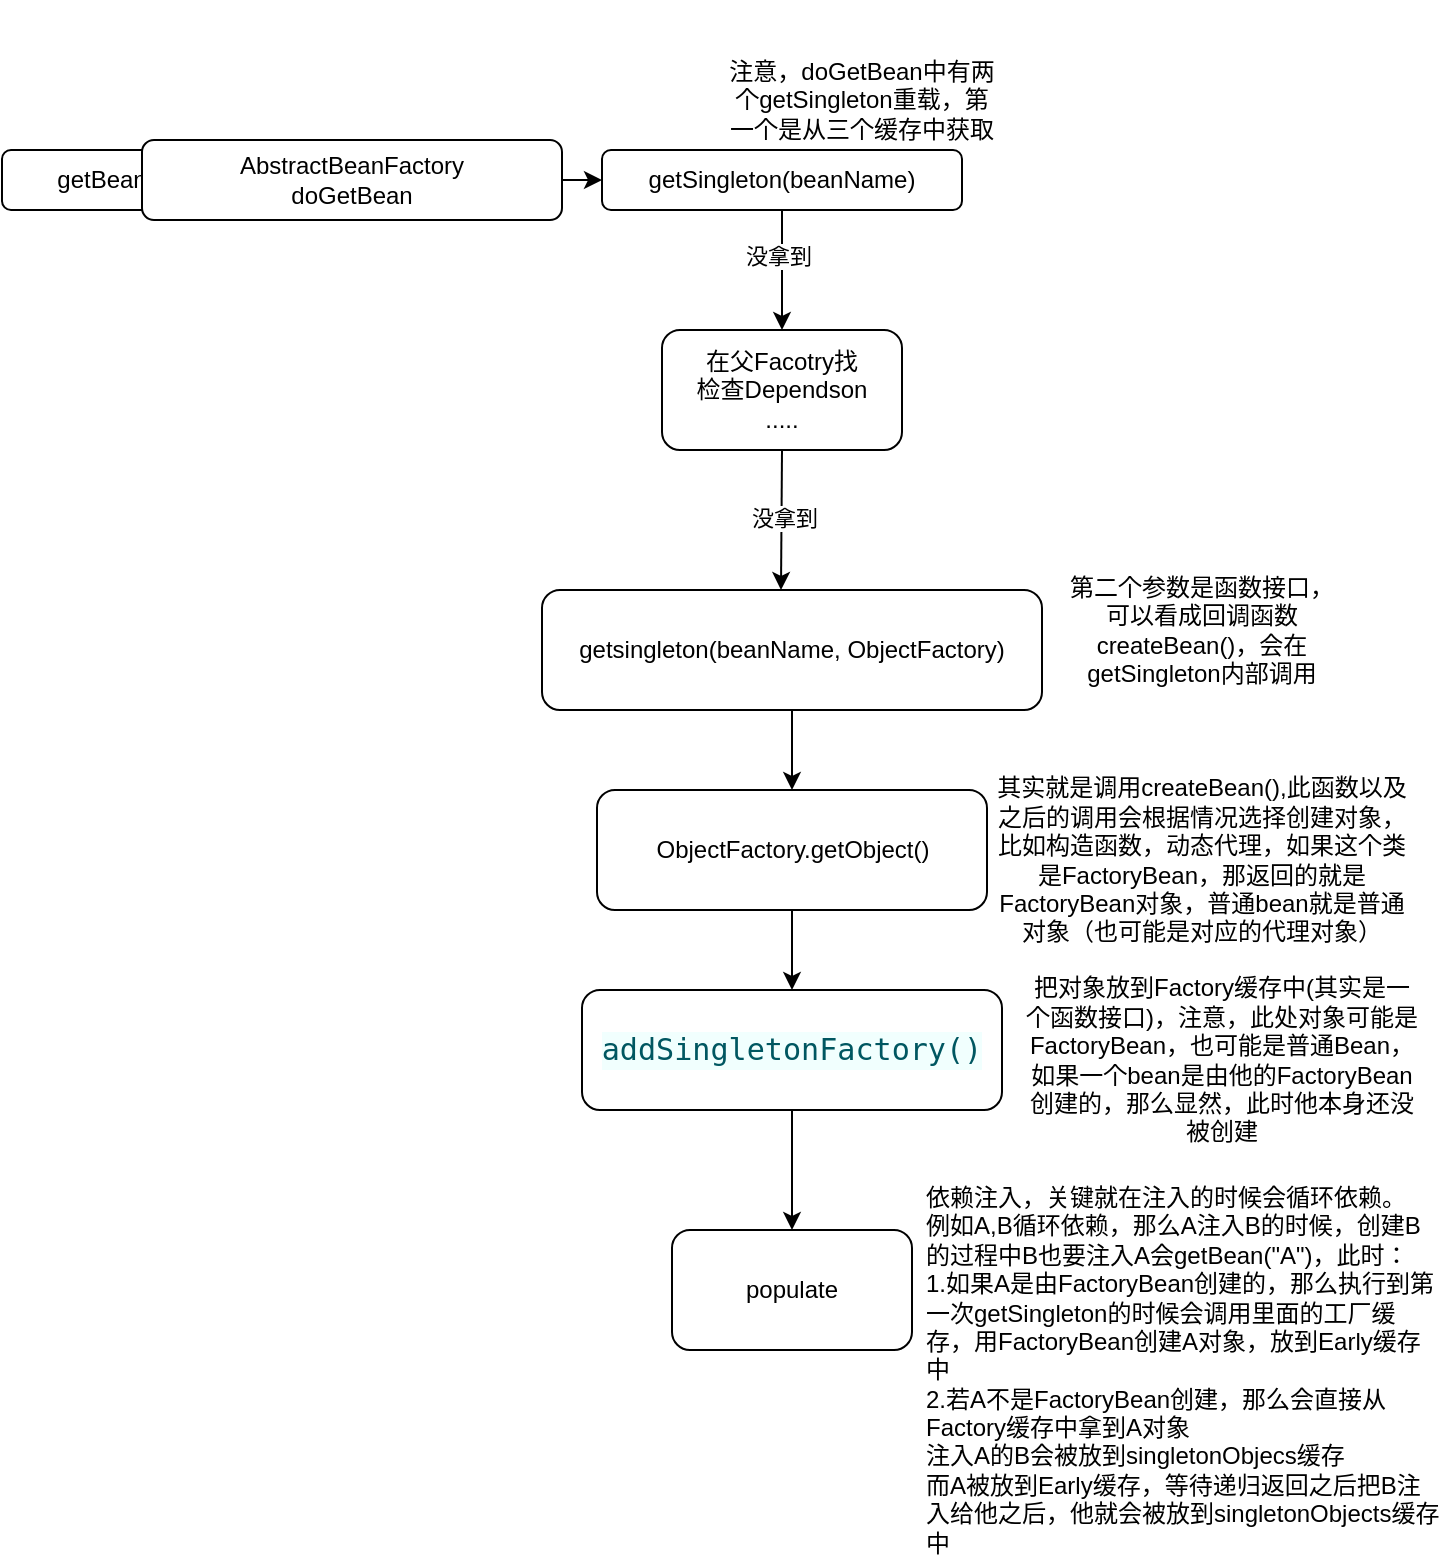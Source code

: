<mxfile version="22.0.4" type="github">
  <diagram id="C5RBs43oDa-KdzZeNtuy" name="Page-1">
    <mxGraphModel dx="1041" dy="582" grid="1" gridSize="10" guides="1" tooltips="1" connect="1" arrows="1" fold="1" page="1" pageScale="1" pageWidth="827" pageHeight="1169" math="0" shadow="0">
      <root>
        <mxCell id="WIyWlLk6GJQsqaUBKTNV-0" />
        <mxCell id="WIyWlLk6GJQsqaUBKTNV-1" parent="WIyWlLk6GJQsqaUBKTNV-0" />
        <mxCell id="dVH3gAxBWPirgTbV43Bm-0" value="getBean" style="rounded=1;whiteSpace=wrap;html=1;" vertex="1" parent="WIyWlLk6GJQsqaUBKTNV-1">
          <mxGeometry x="110" y="75" width="100" height="30" as="geometry" />
        </mxCell>
        <mxCell id="dVH3gAxBWPirgTbV43Bm-1" value="AbstractBeanFactory&lt;br&gt;doGetBean" style="rounded=1;whiteSpace=wrap;html=1;" vertex="1" parent="WIyWlLk6GJQsqaUBKTNV-1">
          <mxGeometry x="180" y="70" width="210" height="40" as="geometry" />
        </mxCell>
        <mxCell id="dVH3gAxBWPirgTbV43Bm-2" value="getSingleton(beanName)" style="rounded=1;whiteSpace=wrap;html=1;" vertex="1" parent="WIyWlLk6GJQsqaUBKTNV-1">
          <mxGeometry x="410" y="75" width="180" height="30" as="geometry" />
        </mxCell>
        <mxCell id="dVH3gAxBWPirgTbV43Bm-3" value="注意，doGetBean中有两个getSingleton重载，第一个是从三个缓存中获取" style="text;html=1;strokeColor=none;fillColor=none;align=center;verticalAlign=middle;whiteSpace=wrap;rounded=0;" vertex="1" parent="WIyWlLk6GJQsqaUBKTNV-1">
          <mxGeometry x="470" width="140" height="100" as="geometry" />
        </mxCell>
        <mxCell id="dVH3gAxBWPirgTbV43Bm-4" value="" style="endArrow=classic;html=1;rounded=0;exitX=1;exitY=0.5;exitDx=0;exitDy=0;entryX=0;entryY=0.5;entryDx=0;entryDy=0;" edge="1" parent="WIyWlLk6GJQsqaUBKTNV-1" source="dVH3gAxBWPirgTbV43Bm-1" target="dVH3gAxBWPirgTbV43Bm-2">
          <mxGeometry width="50" height="50" relative="1" as="geometry">
            <mxPoint x="390" y="330" as="sourcePoint" />
            <mxPoint x="440" y="280" as="targetPoint" />
          </mxGeometry>
        </mxCell>
        <mxCell id="dVH3gAxBWPirgTbV43Bm-6" value="" style="endArrow=classic;html=1;rounded=0;exitX=0.5;exitY=1;exitDx=0;exitDy=0;" edge="1" parent="WIyWlLk6GJQsqaUBKTNV-1" source="dVH3gAxBWPirgTbV43Bm-2">
          <mxGeometry width="50" height="50" relative="1" as="geometry">
            <mxPoint x="350" y="275" as="sourcePoint" />
            <mxPoint x="500" y="165" as="targetPoint" />
          </mxGeometry>
        </mxCell>
        <mxCell id="dVH3gAxBWPirgTbV43Bm-7" value="没拿到" style="edgeLabel;html=1;align=center;verticalAlign=middle;resizable=0;points=[];" vertex="1" connectable="0" parent="dVH3gAxBWPirgTbV43Bm-6">
          <mxGeometry x="-0.227" y="-2" relative="1" as="geometry">
            <mxPoint as="offset" />
          </mxGeometry>
        </mxCell>
        <mxCell id="dVH3gAxBWPirgTbV43Bm-8" value="在父Facotry找&lt;br&gt;检查Dependson&lt;br&gt;....." style="rounded=1;whiteSpace=wrap;html=1;" vertex="1" parent="WIyWlLk6GJQsqaUBKTNV-1">
          <mxGeometry x="440" y="165" width="120" height="60" as="geometry" />
        </mxCell>
        <mxCell id="dVH3gAxBWPirgTbV43Bm-9" value="" style="endArrow=classic;html=1;rounded=0;exitX=0.5;exitY=1;exitDx=0;exitDy=0;" edge="1" parent="WIyWlLk6GJQsqaUBKTNV-1" source="dVH3gAxBWPirgTbV43Bm-8">
          <mxGeometry width="50" height="50" relative="1" as="geometry">
            <mxPoint x="499.5" y="235" as="sourcePoint" />
            <mxPoint x="499.5" y="295" as="targetPoint" />
          </mxGeometry>
        </mxCell>
        <mxCell id="dVH3gAxBWPirgTbV43Bm-10" value="没拿到" style="edgeLabel;html=1;align=center;verticalAlign=middle;resizable=0;points=[];" vertex="1" connectable="0" parent="dVH3gAxBWPirgTbV43Bm-9">
          <mxGeometry x="-0.227" y="-2" relative="1" as="geometry">
            <mxPoint x="3" y="7" as="offset" />
          </mxGeometry>
        </mxCell>
        <mxCell id="dVH3gAxBWPirgTbV43Bm-14" value="" style="edgeStyle=orthogonalEdgeStyle;rounded=0;orthogonalLoop=1;jettySize=auto;html=1;" edge="1" parent="WIyWlLk6GJQsqaUBKTNV-1" source="dVH3gAxBWPirgTbV43Bm-11" target="dVH3gAxBWPirgTbV43Bm-13">
          <mxGeometry relative="1" as="geometry" />
        </mxCell>
        <mxCell id="dVH3gAxBWPirgTbV43Bm-11" value="getsingleton(beanName, ObjectFactory)" style="rounded=1;whiteSpace=wrap;html=1;" vertex="1" parent="WIyWlLk6GJQsqaUBKTNV-1">
          <mxGeometry x="380" y="295" width="250" height="60" as="geometry" />
        </mxCell>
        <mxCell id="dVH3gAxBWPirgTbV43Bm-12" value="第二个参数是函数接口，可以看成回调函数createBean()，会在getSingleton内部调用" style="text;html=1;strokeColor=none;fillColor=none;align=center;verticalAlign=middle;whiteSpace=wrap;rounded=0;" vertex="1" parent="WIyWlLk6GJQsqaUBKTNV-1">
          <mxGeometry x="640" y="275" width="140" height="80" as="geometry" />
        </mxCell>
        <mxCell id="dVH3gAxBWPirgTbV43Bm-17" value="" style="edgeStyle=orthogonalEdgeStyle;rounded=0;orthogonalLoop=1;jettySize=auto;html=1;" edge="1" parent="WIyWlLk6GJQsqaUBKTNV-1" source="dVH3gAxBWPirgTbV43Bm-13" target="dVH3gAxBWPirgTbV43Bm-16">
          <mxGeometry relative="1" as="geometry" />
        </mxCell>
        <mxCell id="dVH3gAxBWPirgTbV43Bm-13" value="ObjectFactory.getObject()" style="whiteSpace=wrap;html=1;rounded=1;" vertex="1" parent="WIyWlLk6GJQsqaUBKTNV-1">
          <mxGeometry x="407.5" y="395" width="195" height="60" as="geometry" />
        </mxCell>
        <mxCell id="dVH3gAxBWPirgTbV43Bm-15" value="其实就是调用createBean(),此函数以及之后的调用会根据情况选择创建对象，比如构造函数，动态代理，如果这个类是FactoryBean，那返回的就是FactoryBean对象，普通bean就是普通对象（也可能是对应的代理对象）" style="text;html=1;strokeColor=none;fillColor=none;align=center;verticalAlign=middle;whiteSpace=wrap;rounded=0;" vertex="1" parent="WIyWlLk6GJQsqaUBKTNV-1">
          <mxGeometry x="605" y="375" width="210" height="110" as="geometry" />
        </mxCell>
        <mxCell id="dVH3gAxBWPirgTbV43Bm-20" value="" style="edgeStyle=orthogonalEdgeStyle;rounded=0;orthogonalLoop=1;jettySize=auto;html=1;" edge="1" parent="WIyWlLk6GJQsqaUBKTNV-1" source="dVH3gAxBWPirgTbV43Bm-16" target="dVH3gAxBWPirgTbV43Bm-19">
          <mxGeometry relative="1" as="geometry" />
        </mxCell>
        <mxCell id="dVH3gAxBWPirgTbV43Bm-16" value="&lt;div style=&quot;background-color:#f1fffe;color:#005761&quot;&gt;&lt;pre style=&quot;font-family:&#39;JetBrains Mono&#39;,monospace;font-size:11.3pt;&quot;&gt;addSingletonFactory()&lt;/pre&gt;&lt;/div&gt;" style="whiteSpace=wrap;html=1;rounded=1;" vertex="1" parent="WIyWlLk6GJQsqaUBKTNV-1">
          <mxGeometry x="400" y="495" width="210" height="60" as="geometry" />
        </mxCell>
        <mxCell id="dVH3gAxBWPirgTbV43Bm-18" value="把对象放到Factory缓存中(其实是一个函数接口)，注意，此处对象可能是FactoryBean，也可能是普通Bean，如果一个bean是由他的FactoryBean创建的，那么显然，此时他本身还没被创建" style="text;html=1;strokeColor=none;fillColor=none;align=center;verticalAlign=middle;whiteSpace=wrap;rounded=0;" vertex="1" parent="WIyWlLk6GJQsqaUBKTNV-1">
          <mxGeometry x="620" y="485" width="200" height="90" as="geometry" />
        </mxCell>
        <mxCell id="dVH3gAxBWPirgTbV43Bm-19" value="populate" style="whiteSpace=wrap;html=1;rounded=1;" vertex="1" parent="WIyWlLk6GJQsqaUBKTNV-1">
          <mxGeometry x="445" y="615" width="120" height="60" as="geometry" />
        </mxCell>
        <mxCell id="dVH3gAxBWPirgTbV43Bm-21" value="依赖注入，关键就在注入的时候会循环依赖。&lt;br&gt;&lt;div style=&quot;&quot;&gt;&lt;span style=&quot;background-color: initial;&quot;&gt;例如A,B循环依赖，那么A注入B的时候，创建B的过程中B也要注入A会getBean(&quot;A&quot;)，此时：&lt;/span&gt;&lt;/div&gt;1.如果A是由FactoryBean创建的，那么执行到第一次getSingleton的时候会调用里面的工厂缓存，用FactoryBean创建A对象，放到Early缓存中&lt;br&gt;2.若A不是FactoryBean创建，那么会直接从Factory缓存中拿到A对象&lt;br&gt;注入A的B会被放到singletonObjecs缓存&lt;br&gt;而A被放到Early缓存，等待递归返回之后把B注入给他之后，他就会被放到singletonObjects缓存中" style="text;html=1;strokeColor=none;fillColor=none;align=left;verticalAlign=middle;whiteSpace=wrap;rounded=0;" vertex="1" parent="WIyWlLk6GJQsqaUBKTNV-1">
          <mxGeometry x="570" y="600" width="260" height="170" as="geometry" />
        </mxCell>
      </root>
    </mxGraphModel>
  </diagram>
</mxfile>
